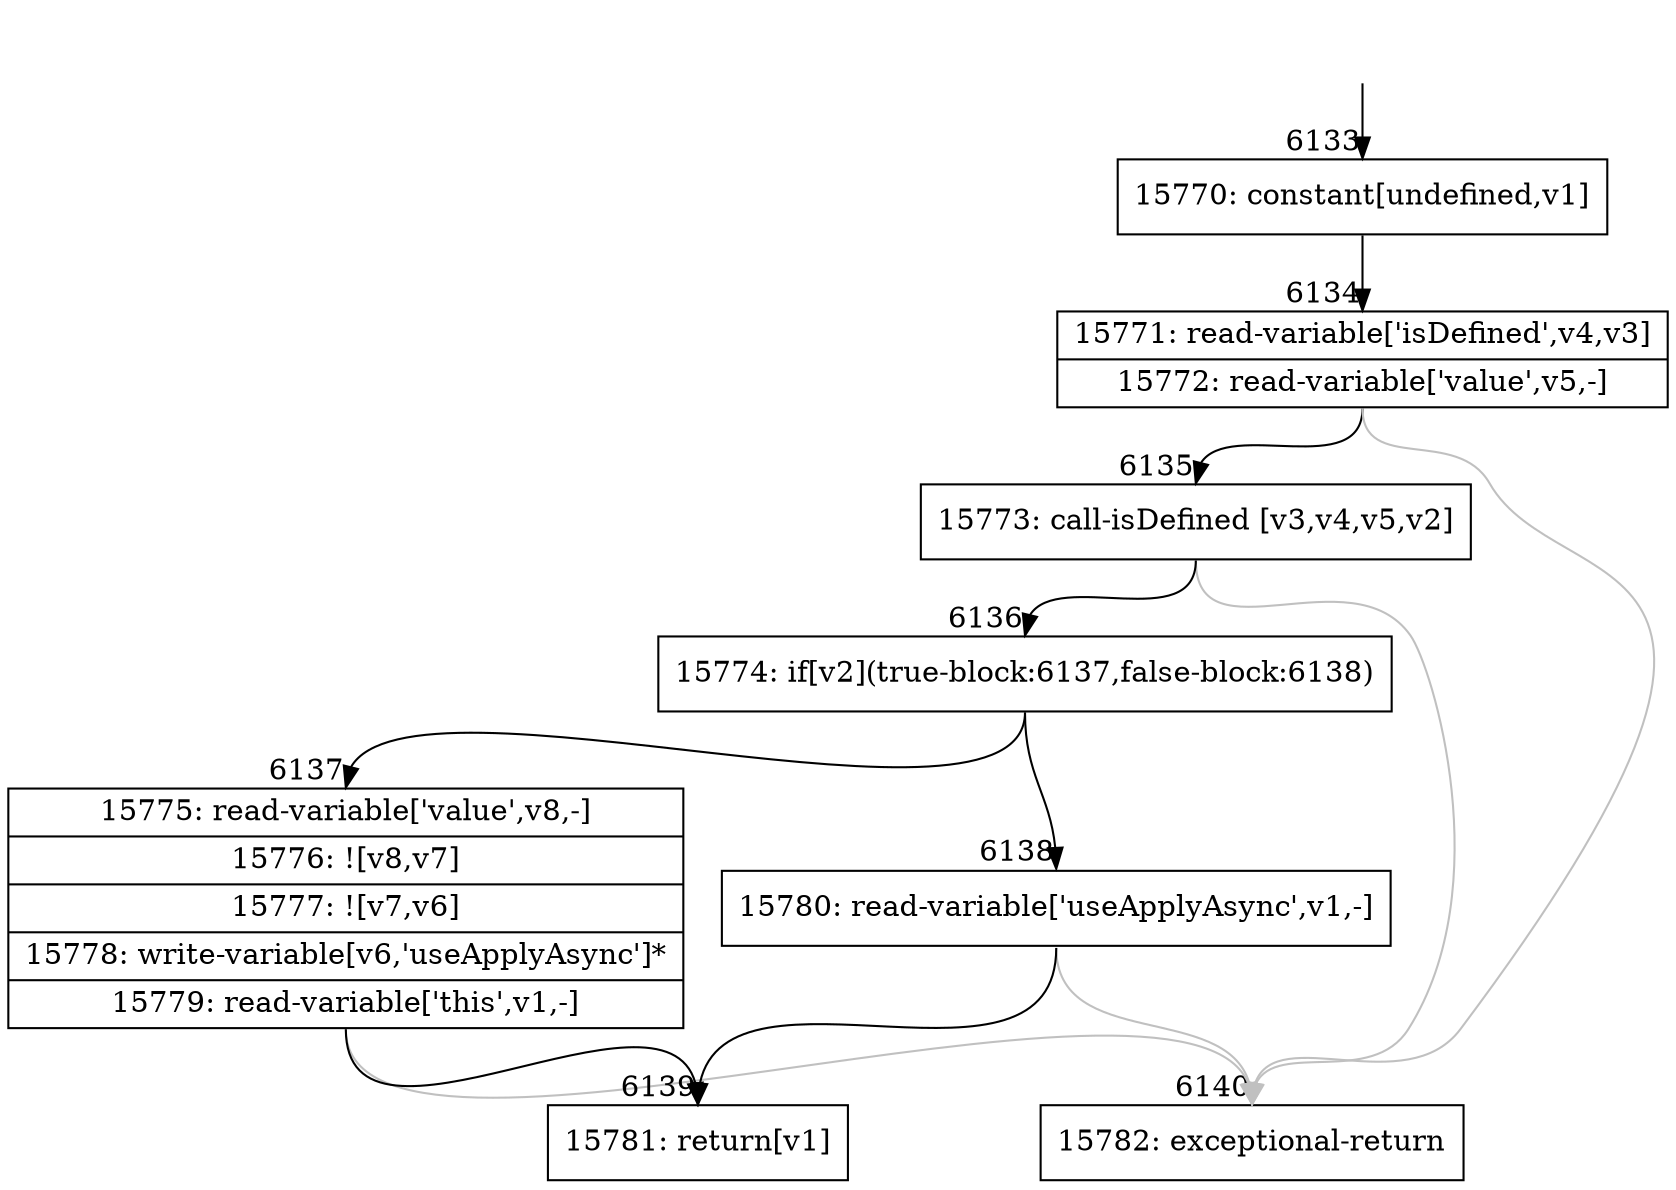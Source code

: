 digraph {
rankdir="TD"
BB_entry458[shape=none,label=""];
BB_entry458 -> BB6133 [tailport=s, headport=n, headlabel="    6133"]
BB6133 [shape=record label="{15770: constant[undefined,v1]}" ] 
BB6133 -> BB6134 [tailport=s, headport=n, headlabel="      6134"]
BB6134 [shape=record label="{15771: read-variable['isDefined',v4,v3]|15772: read-variable['value',v5,-]}" ] 
BB6134 -> BB6135 [tailport=s, headport=n, headlabel="      6135"]
BB6134 -> BB6140 [tailport=s, headport=n, color=gray, headlabel="      6140"]
BB6135 [shape=record label="{15773: call-isDefined [v3,v4,v5,v2]}" ] 
BB6135 -> BB6136 [tailport=s, headport=n, headlabel="      6136"]
BB6135 -> BB6140 [tailport=s, headport=n, color=gray]
BB6136 [shape=record label="{15774: if[v2](true-block:6137,false-block:6138)}" ] 
BB6136 -> BB6137 [tailport=s, headport=n, headlabel="      6137"]
BB6136 -> BB6138 [tailport=s, headport=n, headlabel="      6138"]
BB6137 [shape=record label="{15775: read-variable['value',v8,-]|15776: ![v8,v7]|15777: ![v7,v6]|15778: write-variable[v6,'useApplyAsync']*|15779: read-variable['this',v1,-]}" ] 
BB6137 -> BB6139 [tailport=s, headport=n, headlabel="      6139"]
BB6137 -> BB6140 [tailport=s, headport=n, color=gray]
BB6138 [shape=record label="{15780: read-variable['useApplyAsync',v1,-]}" ] 
BB6138 -> BB6139 [tailport=s, headport=n]
BB6138 -> BB6140 [tailport=s, headport=n, color=gray]
BB6139 [shape=record label="{15781: return[v1]}" ] 
BB6140 [shape=record label="{15782: exceptional-return}" ] 
//#$~ 9443
}
